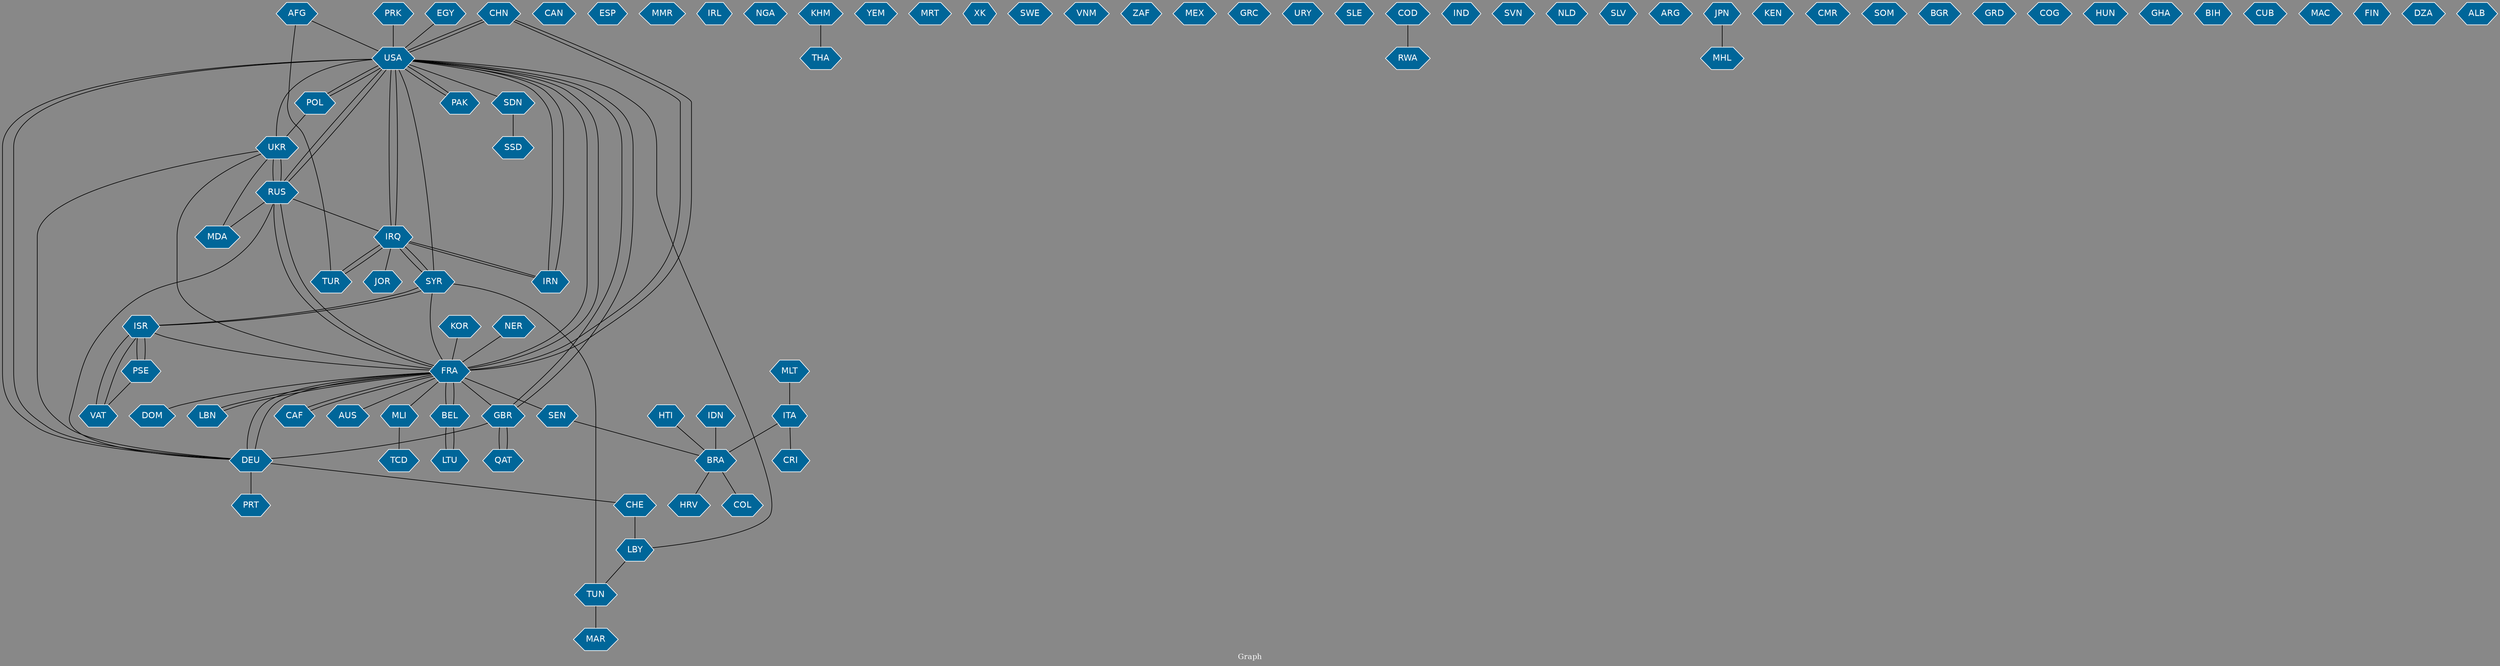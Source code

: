 // Countries together in item graph
graph {
	graph [bgcolor="#888888" fontcolor=white fontsize=12 label="Graph" outputorder=edgesfirst overlap=prism]
	node [color=white fillcolor="#006699" fontcolor=white fontname=Helvetica shape=hexagon style=filled]
	edge [arrowhead=open color=black fontcolor=white fontname=Courier fontsize=12]
		CHN [label=CHN]
		CAN [label=CAN]
		USA [label=USA]
		TUR [label=TUR]
		ESP [label=ESP]
		MMR [label=MMR]
		IRQ [label=IRQ]
		RUS [label=RUS]
		UKR [label=UKR]
		CHE [label=CHE]
		LBY [label=LBY]
		TUN [label=TUN]
		IRL [label=IRL]
		SYR [label=SYR]
		LBN [label=LBN]
		NGA [label=NGA]
		ISR [label=ISR]
		THA [label=THA]
		FRA [label=FRA]
		MLI [label=MLI]
		YEM [label=YEM]
		PRK [label=PRK]
		EGY [label=EGY]
		PAK [label=PAK]
		MRT [label=MRT]
		GBR [label=GBR]
		BEL [label=BEL]
		CAF [label=CAF]
		AFG [label=AFG]
		ITA [label=ITA]
		BRA [label=BRA]
		XK [label=XK]
		SDN [label=SDN]
		COL [label=COL]
		IRN [label=IRN]
		KHM [label=KHM]
		DEU [label=DEU]
		SWE [label=SWE]
		TCD [label=TCD]
		MAR [label=MAR]
		VNM [label=VNM]
		ZAF [label=ZAF]
		QAT [label=QAT]
		MEX [label=MEX]
		GRC [label=GRC]
		URY [label=URY]
		KOR [label=KOR]
		PSE [label=PSE]
		LTU [label=LTU]
		NER [label=NER]
		MDA [label=MDA]
		VAT [label=VAT]
		SLE [label=SLE]
		COD [label=COD]
		JOR [label=JOR]
		PRT [label=PRT]
		IND [label=IND]
		SVN [label=SVN]
		NLD [label=NLD]
		SLV [label=SLV]
		ARG [label=ARG]
		JPN [label=JPN]
		KEN [label=KEN]
		CMR [label=CMR]
		MLT [label=MLT]
		AUS [label=AUS]
		MHL [label=MHL]
		SOM [label=SOM]
		BGR [label=BGR]
		GRD [label=GRD]
		RWA [label=RWA]
		COG [label=COG]
		HUN [label=HUN]
		GHA [label=GHA]
		BIH [label=BIH]
		POL [label=POL]
		HRV [label=HRV]
		HTI [label=HTI]
		CUB [label=CUB]
		MAC [label=MAC]
		IDN [label=IDN]
		SEN [label=SEN]
		FIN [label=FIN]
		DZA [label=DZA]
		ALB [label=ALB]
		CRI [label=CRI]
		SSD [label=SSD]
		DOM [label=DOM]
			FRA -- MLI [weight=1]
			FRA -- BEL [weight=8]
			UKR -- FRA [weight=2]
			FRA -- AUS [weight=1]
			BRA -- HRV [weight=1]
			CAF -- FRA [weight=1]
			FRA -- SEN [weight=2]
			ISR -- FRA [weight=2]
			LBY -- TUN [weight=1]
			DEU -- CHE [weight=1]
			AFG -- USA [weight=1]
			TUN -- MAR [weight=1]
			SYR -- ISR [weight=2]
			PSE -- VAT [weight=1]
			RUS -- DEU [weight=1]
			BEL -- FRA [weight=5]
			LBY -- USA [weight=1]
			KOR -- FRA [weight=1]
			SDN -- SSD [weight=1]
			ITA -- BRA [weight=1]
			MLT -- ITA [weight=1]
			PRK -- USA [weight=3]
			NER -- FRA [weight=1]
			USA -- UKR [weight=5]
			USA -- IRN [weight=5]
			COD -- RWA [weight=1]
			IRQ -- IRN [weight=4]
			AFG -- TUR [weight=1]
			CHN -- USA [weight=1]
			RUS -- MDA [weight=1]
			QAT -- GBR [weight=1]
			SEN -- BRA [weight=1]
			MLI -- TCD [weight=2]
			ISR -- VAT [weight=1]
			USA -- SYR [weight=3]
			CHE -- LBY [weight=1]
			GBR -- DEU [weight=1]
			USA -- IRQ [weight=15]
			EGY -- USA [weight=1]
			BEL -- LTU [weight=1]
			GBR -- QAT [weight=1]
			USA -- RUS [weight=2]
			IRQ -- SYR [weight=2]
			PSE -- ISR [weight=12]
			CHN -- FRA [weight=1]
			TUR -- IRQ [weight=2]
			UKR -- MDA [weight=1]
			ITA -- CRI [weight=1]
			IDN -- BRA [weight=2]
			VAT -- ISR [weight=2]
			FRA -- DEU [weight=2]
			POL -- USA [weight=2]
			FRA -- USA [weight=2]
			DEU -- FRA [weight=2]
			ISR -- PSE [weight=8]
			FRA -- GBR [weight=2]
			PAK -- USA [weight=2]
			IRN -- IRQ [weight=3]
			SYR -- IRQ [weight=5]
			FRA -- DOM [weight=1]
			KHM -- THA [weight=2]
			DEU -- PRT [weight=2]
			JPN -- MHL [weight=1]
			LTU -- BEL [weight=1]
			IRQ -- JOR [weight=3]
			SYR -- FRA [weight=1]
			RUS -- UKR [weight=21]
			USA -- FRA [weight=2]
			FRA -- RUS [weight=1]
			IRN -- USA [weight=6]
			FRA -- LBN [weight=1]
			GBR -- USA [weight=1]
			USA -- DEU [weight=1]
			USA -- PAK [weight=2]
			USA -- SDN [weight=2]
			UKR -- DEU [weight=1]
			UKR -- RUS [weight=13]
			SYR -- TUN [weight=2]
			ISR -- SYR [weight=1]
			RUS -- FRA [weight=2]
			IRQ -- USA [weight=7]
			RUS -- IRQ [weight=1]
			USA -- POL [weight=1]
			BRA -- COL [weight=2]
			FRA -- CAF [weight=1]
			HTI -- BRA [weight=1]
			RUS -- USA [weight=3]
			DEU -- USA [weight=1]
			LBN -- FRA [weight=1]
			FRA -- CHN [weight=1]
			USA -- CHN [weight=2]
			POL -- UKR [weight=3]
			IRQ -- TUR [weight=1]
			USA -- GBR [weight=1]
}